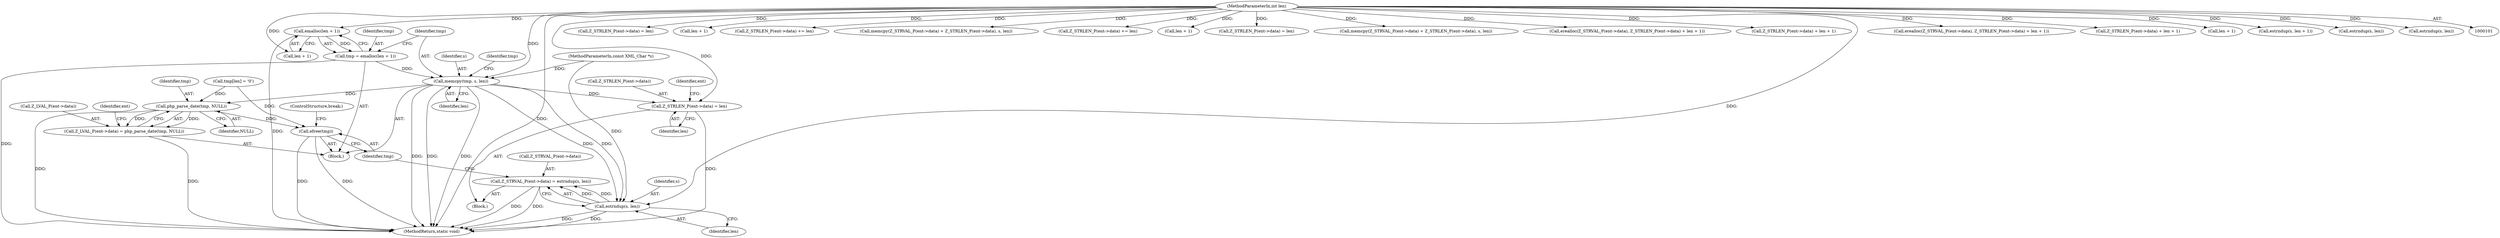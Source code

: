 digraph "0_php-src_426aeb2808955ee3d3f52e0cfb102834cdb836a5?w=1@API" {
"1000374" [label="(Call,emalloc(len + 1))"];
"1000104" [label="(MethodParameterIn,int len)"];
"1000372" [label="(Call,tmp = emalloc(len + 1))"];
"1000378" [label="(Call,memcpy(tmp, s, len))"];
"1000392" [label="(Call,php_parse_date(tmp, NULL))"];
"1000387" [label="(Call,Z_LVAL_P(ent->data) = php_parse_date(tmp, NULL))"];
"1000424" [label="(Call,efree(tmp))"];
"1000410" [label="(Call,Z_STRLEN_P(ent->data) = len)"];
"1000421" [label="(Call,estrndup(s, len))"];
"1000416" [label="(Call,Z_STRVAL_P(ent->data) = estrndup(s, len))"];
"1000294" [label="(Call,Z_STRLEN_P(ent->data) = len)"];
"1000388" [label="(Call,Z_LVAL_P(ent->data))"];
"1000378" [label="(Call,memcpy(tmp, s, len))"];
"1000254" [label="(Call,len + 1)"];
"1000372" [label="(Call,tmp = emalloc(len + 1))"];
"1000411" [label="(Call,Z_STRLEN_P(ent->data))"];
"1000416" [label="(Call,Z_STRVAL_P(ent->data) = estrndup(s, len))"];
"1000195" [label="(Call,Z_STRLEN_P(ent->data) += len)"];
"1000399" [label="(Identifier,ent)"];
"1000424" [label="(Call,efree(tmp))"];
"1000380" [label="(Identifier,s)"];
"1000381" [label="(Identifier,len)"];
"1000429" [label="(MethodReturn,static void)"];
"1000257" [label="(Call,memcpy(Z_STRVAL_P(ent->data) + Z_STRLEN_P(ent->data), s, len))"];
"1000269" [label="(Call,Z_STRLEN_P(ent->data) += len)"];
"1000417" [label="(Call,Z_STRVAL_P(ent->data))"];
"1000234" [label="(Call,len + 1)"];
"1000157" [label="(Call,Z_STRLEN_P(ent->data) = len)"];
"1000183" [label="(Call,memcpy(Z_STRVAL_P(ent->data) + Z_STRLEN_P(ent->data), s, len))"];
"1000392" [label="(Call,php_parse_date(tmp, NULL))"];
"1000415" [label="(Identifier,len)"];
"1000410" [label="(Call,Z_STRLEN_P(ent->data) = len)"];
"1000419" [label="(Identifier,ent)"];
"1000374" [label="(Call,emalloc(len + 1))"];
"1000244" [label="(Call,erealloc(Z_STRVAL_P(ent->data), Z_STRLEN_P(ent->data) + len + 1))"];
"1000249" [label="(Call,Z_STRLEN_P(ent->data) + len + 1)"];
"1000375" [label="(Call,len + 1)"];
"1000370" [label="(Block,)"];
"1000170" [label="(Call,erealloc(Z_STRVAL_P(ent->data), Z_STRLEN_P(ent->data) + len + 1))"];
"1000384" [label="(Identifier,tmp)"];
"1000103" [label="(MethodParameterIn,const XML_Char *s)"];
"1000382" [label="(Call,tmp[len] = '\0')"];
"1000387" [label="(Call,Z_LVAL_P(ent->data) = php_parse_date(tmp, NULL))"];
"1000425" [label="(Identifier,tmp)"];
"1000373" [label="(Identifier,tmp)"];
"1000175" [label="(Call,Z_STRLEN_P(ent->data) + len + 1)"];
"1000180" [label="(Call,len + 1)"];
"1000423" [label="(Identifier,len)"];
"1000232" [label="(Call,estrndup(s, len + 1))"];
"1000154" [label="(Call,estrndup(s, len))"];
"1000421" [label="(Call,estrndup(s, len))"];
"1000422" [label="(Identifier,s)"];
"1000305" [label="(Call,estrndup(s, len))"];
"1000426" [label="(ControlStructure,break;)"];
"1000394" [label="(Identifier,NULL)"];
"1000393" [label="(Identifier,tmp)"];
"1000104" [label="(MethodParameterIn,int len)"];
"1000379" [label="(Identifier,tmp)"];
"1000403" [label="(Block,)"];
"1000374" -> "1000372"  [label="AST: "];
"1000374" -> "1000375"  [label="CFG: "];
"1000375" -> "1000374"  [label="AST: "];
"1000372" -> "1000374"  [label="CFG: "];
"1000374" -> "1000429"  [label="DDG: "];
"1000374" -> "1000372"  [label="DDG: "];
"1000104" -> "1000374"  [label="DDG: "];
"1000104" -> "1000101"  [label="AST: "];
"1000104" -> "1000429"  [label="DDG: "];
"1000104" -> "1000154"  [label="DDG: "];
"1000104" -> "1000157"  [label="DDG: "];
"1000104" -> "1000170"  [label="DDG: "];
"1000104" -> "1000175"  [label="DDG: "];
"1000104" -> "1000180"  [label="DDG: "];
"1000104" -> "1000183"  [label="DDG: "];
"1000104" -> "1000195"  [label="DDG: "];
"1000104" -> "1000232"  [label="DDG: "];
"1000104" -> "1000234"  [label="DDG: "];
"1000104" -> "1000244"  [label="DDG: "];
"1000104" -> "1000249"  [label="DDG: "];
"1000104" -> "1000254"  [label="DDG: "];
"1000104" -> "1000257"  [label="DDG: "];
"1000104" -> "1000269"  [label="DDG: "];
"1000104" -> "1000294"  [label="DDG: "];
"1000104" -> "1000305"  [label="DDG: "];
"1000104" -> "1000375"  [label="DDG: "];
"1000104" -> "1000378"  [label="DDG: "];
"1000104" -> "1000410"  [label="DDG: "];
"1000104" -> "1000421"  [label="DDG: "];
"1000372" -> "1000370"  [label="AST: "];
"1000373" -> "1000372"  [label="AST: "];
"1000379" -> "1000372"  [label="CFG: "];
"1000372" -> "1000429"  [label="DDG: "];
"1000372" -> "1000378"  [label="DDG: "];
"1000378" -> "1000370"  [label="AST: "];
"1000378" -> "1000381"  [label="CFG: "];
"1000379" -> "1000378"  [label="AST: "];
"1000380" -> "1000378"  [label="AST: "];
"1000381" -> "1000378"  [label="AST: "];
"1000384" -> "1000378"  [label="CFG: "];
"1000378" -> "1000429"  [label="DDG: "];
"1000378" -> "1000429"  [label="DDG: "];
"1000378" -> "1000429"  [label="DDG: "];
"1000103" -> "1000378"  [label="DDG: "];
"1000378" -> "1000392"  [label="DDG: "];
"1000378" -> "1000410"  [label="DDG: "];
"1000378" -> "1000421"  [label="DDG: "];
"1000378" -> "1000421"  [label="DDG: "];
"1000392" -> "1000387"  [label="AST: "];
"1000392" -> "1000394"  [label="CFG: "];
"1000393" -> "1000392"  [label="AST: "];
"1000394" -> "1000392"  [label="AST: "];
"1000387" -> "1000392"  [label="CFG: "];
"1000392" -> "1000429"  [label="DDG: "];
"1000392" -> "1000387"  [label="DDG: "];
"1000392" -> "1000387"  [label="DDG: "];
"1000382" -> "1000392"  [label="DDG: "];
"1000392" -> "1000424"  [label="DDG: "];
"1000387" -> "1000370"  [label="AST: "];
"1000388" -> "1000387"  [label="AST: "];
"1000399" -> "1000387"  [label="CFG: "];
"1000387" -> "1000429"  [label="DDG: "];
"1000424" -> "1000370"  [label="AST: "];
"1000424" -> "1000425"  [label="CFG: "];
"1000425" -> "1000424"  [label="AST: "];
"1000426" -> "1000424"  [label="CFG: "];
"1000424" -> "1000429"  [label="DDG: "];
"1000424" -> "1000429"  [label="DDG: "];
"1000382" -> "1000424"  [label="DDG: "];
"1000410" -> "1000403"  [label="AST: "];
"1000410" -> "1000415"  [label="CFG: "];
"1000411" -> "1000410"  [label="AST: "];
"1000415" -> "1000410"  [label="AST: "];
"1000419" -> "1000410"  [label="CFG: "];
"1000410" -> "1000429"  [label="DDG: "];
"1000421" -> "1000416"  [label="AST: "];
"1000421" -> "1000423"  [label="CFG: "];
"1000422" -> "1000421"  [label="AST: "];
"1000423" -> "1000421"  [label="AST: "];
"1000416" -> "1000421"  [label="CFG: "];
"1000421" -> "1000429"  [label="DDG: "];
"1000421" -> "1000429"  [label="DDG: "];
"1000421" -> "1000416"  [label="DDG: "];
"1000421" -> "1000416"  [label="DDG: "];
"1000103" -> "1000421"  [label="DDG: "];
"1000416" -> "1000403"  [label="AST: "];
"1000417" -> "1000416"  [label="AST: "];
"1000425" -> "1000416"  [label="CFG: "];
"1000416" -> "1000429"  [label="DDG: "];
"1000416" -> "1000429"  [label="DDG: "];
}
